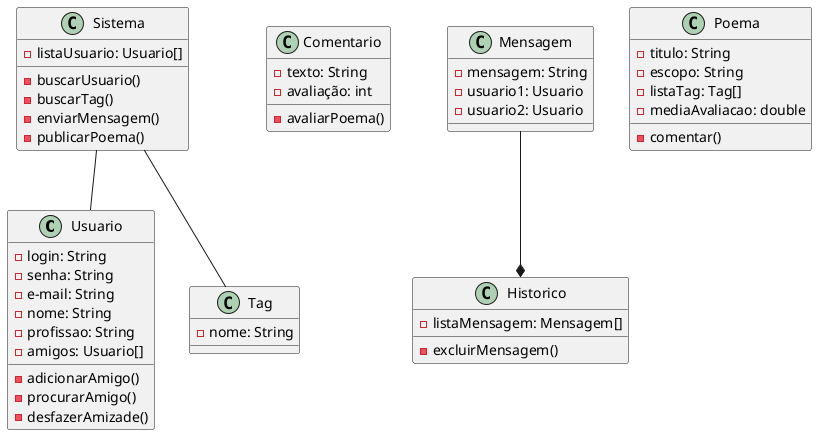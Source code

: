 @startuml
'José Igor de Farias Gomes
'Hemilly Rayane de Sales Lucena
class Usuario{
	-login: String
	-senha: String
	-e-mail: String
	-nome: String
	-profissao: String
	-amigos: Usuario[]
	-adicionarAmigo()
	-procurarAmigo()
	-desfazerAmizade()

}
class Comentario{
    -texto: String
    -avaliação: int
    -avaliarPoema()
}

class Sistema{
    -listaUsuario: Usuario[]
    -buscarUsuario()
    -buscarTag()
    -enviarMensagem()
    -publicarPoema()
}

class Mensagem{
    -mensagem: String
    -usuario1: Usuario
    -usuario2: Usuario

}

class Poema{
    -titulo: String
    -escopo: String
    -listaTag: Tag[]
    -mediaAvaliacao: double
    -comentar()
}

class Tag{
	-nome: String
}

class Historico{
    -listaMensagem: Mensagem[]
    -excluirMensagem()
}

Sistema -- Usuario
Sistema -- Tag
Mensagem --* Historico




@enduml

